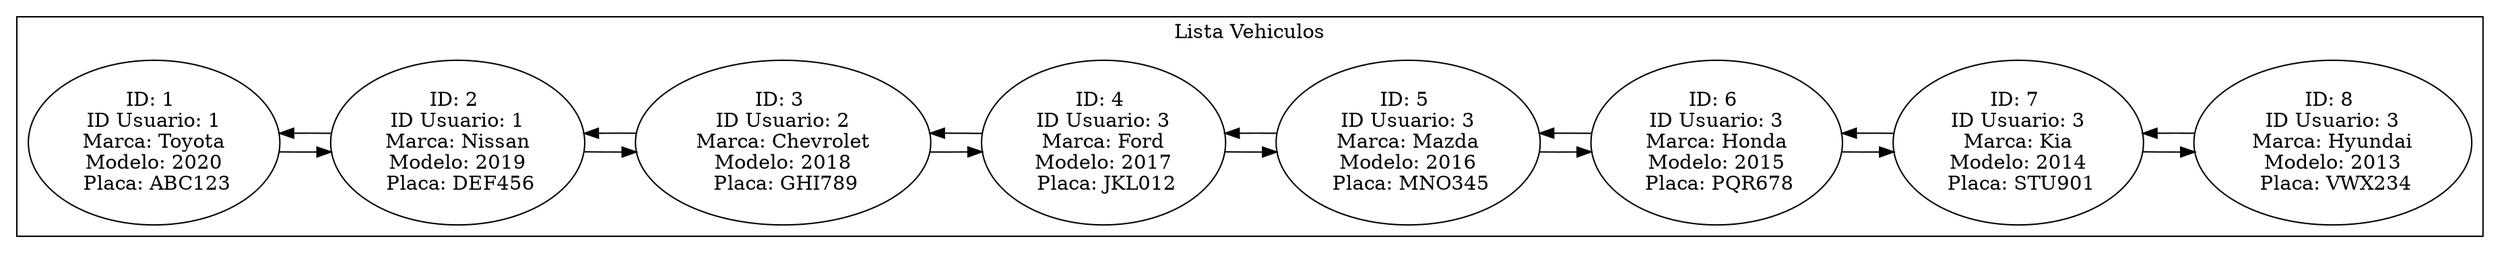 digraph G {
    node [shape=ellipse];
    rankdir=LR;
    subgraph cluster_0 {
        label = "Lista Vehiculos";
n0 [label = "ID: 1 \n ID Usuario: 1 \n Marca: Toyota \n Modelo: 2020 \n Placa: ABC123"];
n1 [label = "ID: 2 \n ID Usuario: 1 \n Marca: Nissan \n Modelo: 2019 \n Placa: DEF456"];
n2 [label = "ID: 3 \n ID Usuario: 2 \n Marca: Chevrolet \n Modelo: 2018 \n Placa: GHI789"];
n3 [label = "ID: 4 \n ID Usuario: 3 \n Marca: Ford \n Modelo: 2017 \n Placa: JKL012"];
n4 [label = "ID: 5 \n ID Usuario: 3 \n Marca: Mazda \n Modelo: 2016 \n Placa: MNO345"];
n5 [label = "ID: 6 \n ID Usuario: 3 \n Marca: Honda \n Modelo: 2015 \n Placa: PQR678"];
n6 [label = "ID: 7 \n ID Usuario: 3 \n Marca: Kia \n Modelo: 2014 \n Placa: STU901"];
n7 [label = "ID: 8 \n ID Usuario: 3 \n Marca: Hyundai \n Modelo: 2013 \n Placa: VWX234"];
        n0 -> n1;
        n1 -> n0;
        n1 -> n2;
        n2 -> n1;
        n2 -> n3;
        n3 -> n2;
        n3 -> n4;
        n4 -> n3;
        n4 -> n5;
        n5 -> n4;
        n5 -> n6;
        n6 -> n5;
        n6 -> n7;
        n7 -> n6;
    }
}
